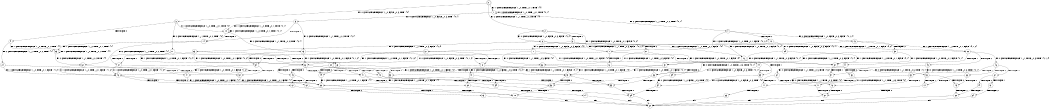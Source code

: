 digraph BCG {
size = "7, 10.5";
center = TRUE;
node [shape = circle];
0 [peripheries = 2];
0 -> 1 [label = "EX !1 !ATOMIC_EXCH_BRANCH (1, +0, TRUE, +0, 1, TRUE) !{0}"];
0 -> 2 [label = "EX !2 !ATOMIC_EXCH_BRANCH (1, +1, TRUE, +0, 2, TRUE) !{0}"];
0 -> 3 [label = "EX !0 !ATOMIC_EXCH_BRANCH (1, +0, FALSE, +0, 3, TRUE) !{0}"];
1 -> 4 [label = "EX !2 !ATOMIC_EXCH_BRANCH (1, +1, TRUE, +0, 2, TRUE) !{0, 1}"];
1 -> 5 [label = "EX !0 !ATOMIC_EXCH_BRANCH (1, +0, FALSE, +0, 3, TRUE) !{0, 1}"];
1 -> 1 [label = "EX !1 !ATOMIC_EXCH_BRANCH (1, +0, TRUE, +0, 1, TRUE) !{0, 1}"];
2 -> 6 [label = "TERMINATE !2"];
2 -> 7 [label = "EX !1 !ATOMIC_EXCH_BRANCH (1, +0, TRUE, +0, 1, FALSE) !{0, 2}"];
2 -> 8 [label = "EX !0 !ATOMIC_EXCH_BRANCH (1, +0, FALSE, +0, 3, FALSE) !{0, 2}"];
3 -> 9 [label = "TERMINATE !0"];
3 -> 10 [label = "EX !1 !ATOMIC_EXCH_BRANCH (1, +0, TRUE, +0, 1, TRUE) !{0}"];
3 -> 11 [label = "EX !2 !ATOMIC_EXCH_BRANCH (1, +1, TRUE, +0, 2, TRUE) !{0}"];
4 -> 12 [label = "TERMINATE !2"];
4 -> 13 [label = "EX !0 !ATOMIC_EXCH_BRANCH (1, +0, FALSE, +0, 3, FALSE) !{0, 1, 2}"];
4 -> 7 [label = "EX !1 !ATOMIC_EXCH_BRANCH (1, +0, TRUE, +0, 1, FALSE) !{0, 1, 2}"];
5 -> 14 [label = "TERMINATE !0"];
5 -> 15 [label = "EX !2 !ATOMIC_EXCH_BRANCH (1, +1, TRUE, +0, 2, TRUE) !{0, 1}"];
5 -> 10 [label = "EX !1 !ATOMIC_EXCH_BRANCH (1, +0, TRUE, +0, 1, TRUE) !{0, 1}"];
6 -> 16 [label = "EX !1 !ATOMIC_EXCH_BRANCH (1, +0, TRUE, +0, 1, FALSE) !{0}"];
6 -> 17 [label = "EX !0 !ATOMIC_EXCH_BRANCH (1, +0, FALSE, +0, 3, FALSE) !{0}"];
7 -> 18 [label = "TERMINATE !1"];
7 -> 19 [label = "TERMINATE !2"];
7 -> 20 [label = "EX !0 !ATOMIC_EXCH_BRANCH (1, +0, FALSE, +0, 3, TRUE) !{0, 1, 2}"];
8 -> 21 [label = "TERMINATE !2"];
8 -> 22 [label = "EX !1 !ATOMIC_EXCH_BRANCH (1, +0, TRUE, +0, 1, FALSE) !{0, 2}"];
8 -> 23 [label = "EX !0 !ATOMIC_EXCH_BRANCH (1, +1, TRUE, +0, 3, FALSE) !{0, 2}"];
9 -> 24 [label = "EX !2 !ATOMIC_EXCH_BRANCH (1, +1, TRUE, +0, 2, TRUE) !{1}"];
9 -> 25 [label = "EX !1 !ATOMIC_EXCH_BRANCH (1, +0, TRUE, +0, 1, TRUE) !{1}"];
10 -> 14 [label = "TERMINATE !0"];
10 -> 15 [label = "EX !2 !ATOMIC_EXCH_BRANCH (1, +1, TRUE, +0, 2, TRUE) !{0, 1}"];
10 -> 10 [label = "EX !1 !ATOMIC_EXCH_BRANCH (1, +0, TRUE, +0, 1, TRUE) !{0, 1}"];
11 -> 26 [label = "TERMINATE !2"];
11 -> 27 [label = "TERMINATE !0"];
11 -> 28 [label = "EX !1 !ATOMIC_EXCH_BRANCH (1, +0, TRUE, +0, 1, FALSE) !{0, 2}"];
12 -> 29 [label = "EX !0 !ATOMIC_EXCH_BRANCH (1, +0, FALSE, +0, 3, FALSE) !{0, 1}"];
12 -> 16 [label = "EX !1 !ATOMIC_EXCH_BRANCH (1, +0, TRUE, +0, 1, FALSE) !{0, 1}"];
13 -> 30 [label = "TERMINATE !2"];
13 -> 22 [label = "EX !1 !ATOMIC_EXCH_BRANCH (1, +0, TRUE, +0, 1, FALSE) !{0, 1, 2}"];
13 -> 31 [label = "EX !0 !ATOMIC_EXCH_BRANCH (1, +1, TRUE, +0, 3, FALSE) !{0, 1, 2}"];
14 -> 32 [label = "EX !2 !ATOMIC_EXCH_BRANCH (1, +1, TRUE, +0, 2, TRUE) !{1}"];
14 -> 25 [label = "EX !1 !ATOMIC_EXCH_BRANCH (1, +0, TRUE, +0, 1, TRUE) !{1}"];
15 -> 33 [label = "TERMINATE !2"];
15 -> 34 [label = "TERMINATE !0"];
15 -> 28 [label = "EX !1 !ATOMIC_EXCH_BRANCH (1, +0, TRUE, +0, 1, FALSE) !{0, 1, 2}"];
16 -> 35 [label = "TERMINATE !1"];
16 -> 36 [label = "EX !0 !ATOMIC_EXCH_BRANCH (1, +0, FALSE, +0, 3, TRUE) !{0, 1}"];
17 -> 37 [label = "EX !1 !ATOMIC_EXCH_BRANCH (1, +0, TRUE, +0, 1, FALSE) !{0}"];
17 -> 38 [label = "EX !0 !ATOMIC_EXCH_BRANCH (1, +1, TRUE, +0, 3, FALSE) !{0}"];
18 -> 39 [label = "TERMINATE !2"];
18 -> 40 [label = "EX !0 !ATOMIC_EXCH_BRANCH (1, +0, FALSE, +0, 3, TRUE) !{0, 2}"];
19 -> 35 [label = "TERMINATE !1"];
19 -> 36 [label = "EX !0 !ATOMIC_EXCH_BRANCH (1, +0, FALSE, +0, 3, TRUE) !{0, 1}"];
20 -> 41 [label = "TERMINATE !1"];
20 -> 42 [label = "TERMINATE !2"];
20 -> 43 [label = "TERMINATE !0"];
21 -> 37 [label = "EX !1 !ATOMIC_EXCH_BRANCH (1, +0, TRUE, +0, 1, FALSE) !{0}"];
21 -> 38 [label = "EX !0 !ATOMIC_EXCH_BRANCH (1, +1, TRUE, +0, 3, FALSE) !{0}"];
22 -> 44 [label = "TERMINATE !1"];
22 -> 45 [label = "TERMINATE !2"];
22 -> 46 [label = "EX !0 !ATOMIC_EXCH_BRANCH (1, +1, TRUE, +0, 3, TRUE) !{0, 1, 2}"];
23 -> 26 [label = "TERMINATE !2"];
23 -> 27 [label = "TERMINATE !0"];
23 -> 28 [label = "EX !1 !ATOMIC_EXCH_BRANCH (1, +0, TRUE, +0, 1, FALSE) !{0, 2}"];
24 -> 47 [label = "TERMINATE !2"];
24 -> 48 [label = "EX !1 !ATOMIC_EXCH_BRANCH (1, +0, TRUE, +0, 1, FALSE) !{1, 2}"];
25 -> 32 [label = "EX !2 !ATOMIC_EXCH_BRANCH (1, +1, TRUE, +0, 2, TRUE) !{1}"];
25 -> 25 [label = "EX !1 !ATOMIC_EXCH_BRANCH (1, +0, TRUE, +0, 1, TRUE) !{1}"];
26 -> 49 [label = "TERMINATE !0"];
26 -> 50 [label = "EX !1 !ATOMIC_EXCH_BRANCH (1, +0, TRUE, +0, 1, FALSE) !{0}"];
27 -> 47 [label = "TERMINATE !2"];
27 -> 48 [label = "EX !1 !ATOMIC_EXCH_BRANCH (1, +0, TRUE, +0, 1, FALSE) !{1, 2}"];
28 -> 41 [label = "TERMINATE !1"];
28 -> 42 [label = "TERMINATE !2"];
28 -> 43 [label = "TERMINATE !0"];
29 -> 37 [label = "EX !1 !ATOMIC_EXCH_BRANCH (1, +0, TRUE, +0, 1, FALSE) !{0, 1}"];
29 -> 51 [label = "EX !0 !ATOMIC_EXCH_BRANCH (1, +1, TRUE, +0, 3, FALSE) !{0, 1}"];
30 -> 37 [label = "EX !1 !ATOMIC_EXCH_BRANCH (1, +0, TRUE, +0, 1, FALSE) !{0, 1}"];
30 -> 51 [label = "EX !0 !ATOMIC_EXCH_BRANCH (1, +1, TRUE, +0, 3, FALSE) !{0, 1}"];
31 -> 33 [label = "TERMINATE !2"];
31 -> 34 [label = "TERMINATE !0"];
31 -> 28 [label = "EX !1 !ATOMIC_EXCH_BRANCH (1, +0, TRUE, +0, 1, FALSE) !{0, 1, 2}"];
32 -> 52 [label = "TERMINATE !2"];
32 -> 48 [label = "EX !1 !ATOMIC_EXCH_BRANCH (1, +0, TRUE, +0, 1, FALSE) !{1, 2}"];
33 -> 53 [label = "TERMINATE !0"];
33 -> 50 [label = "EX !1 !ATOMIC_EXCH_BRANCH (1, +0, TRUE, +0, 1, FALSE) !{0, 1}"];
34 -> 52 [label = "TERMINATE !2"];
34 -> 48 [label = "EX !1 !ATOMIC_EXCH_BRANCH (1, +0, TRUE, +0, 1, FALSE) !{1, 2}"];
35 -> 54 [label = "EX !0 !ATOMIC_EXCH_BRANCH (1, +0, FALSE, +0, 3, TRUE) !{0}"];
36 -> 55 [label = "TERMINATE !1"];
36 -> 56 [label = "TERMINATE !0"];
37 -> 57 [label = "TERMINATE !1"];
37 -> 58 [label = "EX !0 !ATOMIC_EXCH_BRANCH (1, +1, TRUE, +0, 3, TRUE) !{0, 1}"];
38 -> 49 [label = "TERMINATE !0"];
38 -> 50 [label = "EX !1 !ATOMIC_EXCH_BRANCH (1, +0, TRUE, +0, 1, FALSE) !{0}"];
39 -> 54 [label = "EX !0 !ATOMIC_EXCH_BRANCH (1, +0, FALSE, +0, 3, TRUE) !{0}"];
40 -> 59 [label = "TERMINATE !2"];
40 -> 60 [label = "TERMINATE !0"];
41 -> 59 [label = "TERMINATE !2"];
41 -> 60 [label = "TERMINATE !0"];
42 -> 55 [label = "TERMINATE !1"];
42 -> 56 [label = "TERMINATE !0"];
43 -> 61 [label = "TERMINATE !1"];
43 -> 62 [label = "TERMINATE !2"];
44 -> 63 [label = "TERMINATE !2"];
44 -> 64 [label = "EX !0 !ATOMIC_EXCH_BRANCH (1, +1, TRUE, +0, 3, TRUE) !{0, 2}"];
45 -> 57 [label = "TERMINATE !1"];
45 -> 58 [label = "EX !0 !ATOMIC_EXCH_BRANCH (1, +1, TRUE, +0, 3, TRUE) !{0, 1}"];
46 -> 65 [label = "TERMINATE !1"];
46 -> 66 [label = "TERMINATE !2"];
46 -> 67 [label = "TERMINATE !0"];
47 -> 68 [label = "EX !1 !ATOMIC_EXCH_BRANCH (1, +0, TRUE, +0, 1, FALSE) !{1}"];
48 -> 61 [label = "TERMINATE !1"];
48 -> 62 [label = "TERMINATE !2"];
49 -> 68 [label = "EX !1 !ATOMIC_EXCH_BRANCH (1, +0, TRUE, +0, 1, FALSE) !{1}"];
50 -> 55 [label = "TERMINATE !1"];
50 -> 56 [label = "TERMINATE !0"];
51 -> 53 [label = "TERMINATE !0"];
51 -> 50 [label = "EX !1 !ATOMIC_EXCH_BRANCH (1, +0, TRUE, +0, 1, FALSE) !{0, 1}"];
52 -> 68 [label = "EX !1 !ATOMIC_EXCH_BRANCH (1, +0, TRUE, +0, 1, FALSE) !{1}"];
53 -> 68 [label = "EX !1 !ATOMIC_EXCH_BRANCH (1, +0, TRUE, +0, 1, FALSE) !{1}"];
54 -> 69 [label = "TERMINATE !0"];
55 -> 69 [label = "TERMINATE !0"];
56 -> 70 [label = "TERMINATE !1"];
57 -> 71 [label = "EX !0 !ATOMIC_EXCH_BRANCH (1, +1, TRUE, +0, 3, TRUE) !{0}"];
58 -> 72 [label = "TERMINATE !1"];
58 -> 73 [label = "TERMINATE !0"];
59 -> 69 [label = "TERMINATE !0"];
60 -> 74 [label = "TERMINATE !2"];
61 -> 75 [label = "TERMINATE !2"];
62 -> 70 [label = "TERMINATE !1"];
63 -> 71 [label = "EX !0 !ATOMIC_EXCH_BRANCH (1, +1, TRUE, +0, 3, TRUE) !{0}"];
64 -> 76 [label = "TERMINATE !2"];
64 -> 77 [label = "TERMINATE !0"];
65 -> 76 [label = "TERMINATE !2"];
65 -> 77 [label = "TERMINATE !0"];
66 -> 72 [label = "TERMINATE !1"];
66 -> 73 [label = "TERMINATE !0"];
67 -> 78 [label = "TERMINATE !1"];
67 -> 79 [label = "TERMINATE !2"];
68 -> 70 [label = "TERMINATE !1"];
69 -> 80 [label = "exit"];
70 -> 80 [label = "exit"];
71 -> 81 [label = "TERMINATE !0"];
72 -> 81 [label = "TERMINATE !0"];
73 -> 82 [label = "TERMINATE !1"];
74 -> 80 [label = "exit"];
75 -> 80 [label = "exit"];
76 -> 81 [label = "TERMINATE !0"];
77 -> 83 [label = "TERMINATE !2"];
78 -> 84 [label = "TERMINATE !2"];
79 -> 82 [label = "TERMINATE !1"];
81 -> 80 [label = "exit"];
82 -> 80 [label = "exit"];
83 -> 80 [label = "exit"];
84 -> 80 [label = "exit"];
}
